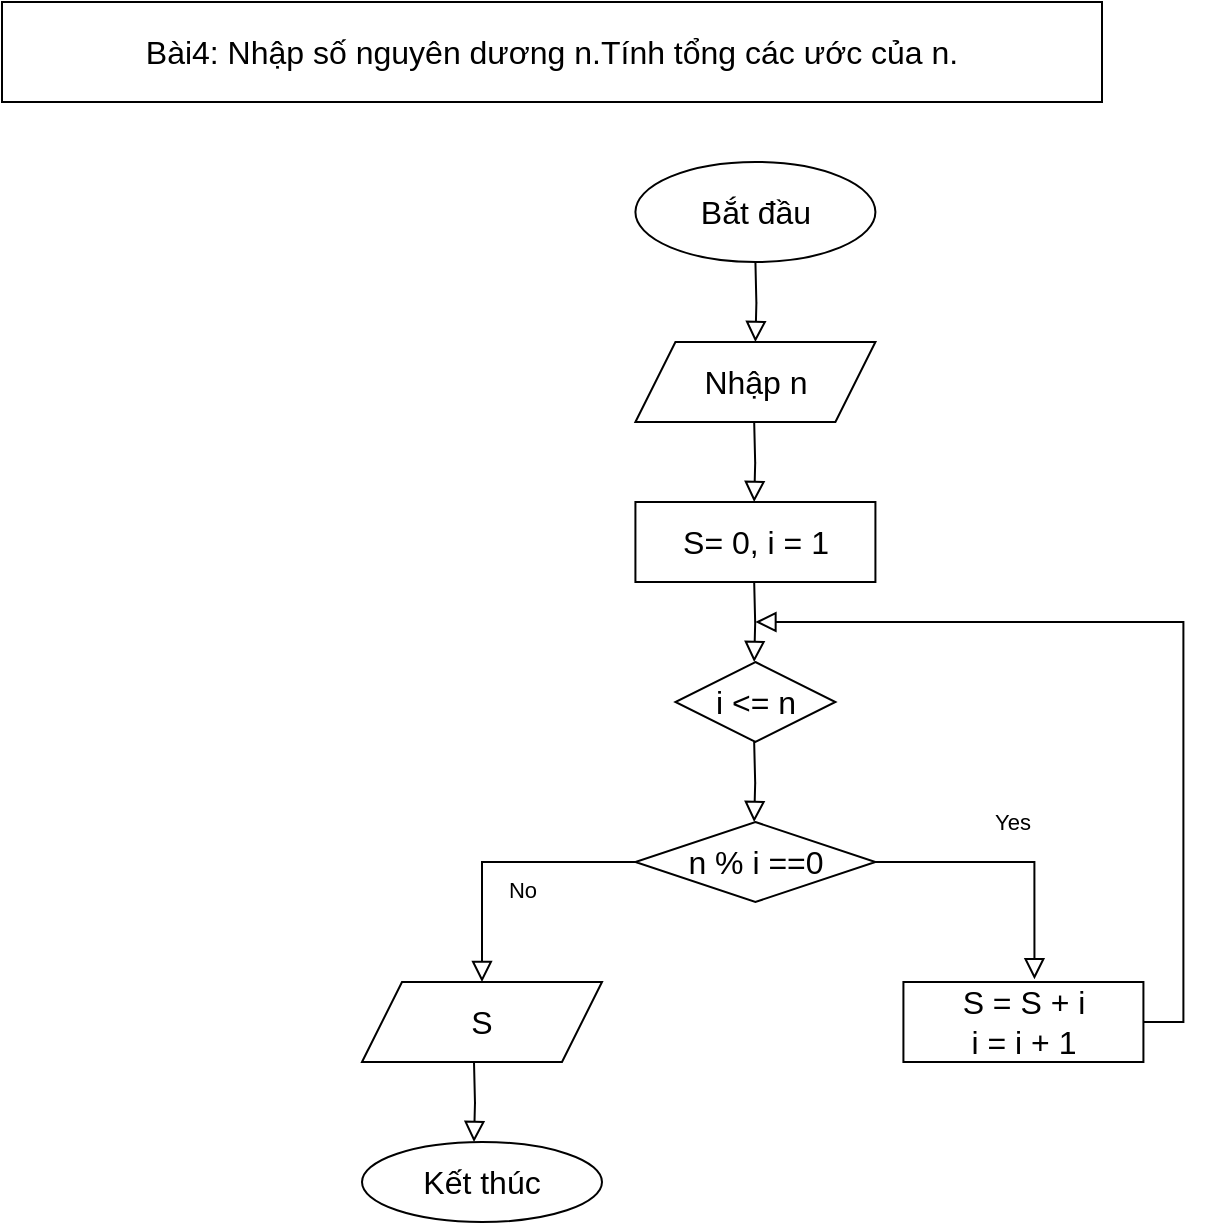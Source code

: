 <mxfile version="21.0.2" type="github">
  <diagram id="C5RBs43oDa-KdzZeNtuy" name="Page-1">
    <mxGraphModel dx="1477" dy="709" grid="1" gridSize="10" guides="1" tooltips="1" connect="1" arrows="1" fold="1" page="1" pageScale="1" pageWidth="827" pageHeight="1169" math="0" shadow="0">
      <root>
        <mxCell id="WIyWlLk6GJQsqaUBKTNV-0" />
        <mxCell id="WIyWlLk6GJQsqaUBKTNV-1" parent="WIyWlLk6GJQsqaUBKTNV-0" />
        <mxCell id="WIyWlLk6GJQsqaUBKTNV-2" value="" style="rounded=0;html=1;jettySize=auto;orthogonalLoop=1;fontSize=11;endArrow=block;endFill=0;endSize=8;strokeWidth=1;shadow=0;labelBackgroundColor=none;edgeStyle=orthogonalEdgeStyle;" parent="WIyWlLk6GJQsqaUBKTNV-1" edge="1">
          <mxGeometry relative="1" as="geometry">
            <mxPoint x="376.71" y="130" as="sourcePoint" />
            <mxPoint x="376.71" y="170" as="targetPoint" />
          </mxGeometry>
        </mxCell>
        <mxCell id="WIyWlLk6GJQsqaUBKTNV-4" value="Yes" style="rounded=0;html=1;jettySize=auto;orthogonalLoop=1;fontSize=11;endArrow=block;endFill=0;endSize=8;strokeWidth=1;shadow=0;labelBackgroundColor=none;edgeStyle=orthogonalEdgeStyle;entryX=0.546;entryY=-0.034;entryDx=0;entryDy=0;entryPerimeter=0;" parent="WIyWlLk6GJQsqaUBKTNV-1" target="I91ViXZcUyba7LbL-aHq-26" edge="1">
          <mxGeometry y="20" relative="1" as="geometry">
            <mxPoint as="offset" />
            <mxPoint x="435.46" y="430.0" as="sourcePoint" />
            <mxPoint x="516.71" y="480" as="targetPoint" />
            <Array as="points">
              <mxPoint x="516.71" y="430" />
            </Array>
          </mxGeometry>
        </mxCell>
        <mxCell id="WIyWlLk6GJQsqaUBKTNV-8" value="No" style="rounded=0;html=1;jettySize=auto;orthogonalLoop=1;fontSize=11;endArrow=block;endFill=0;endSize=8;strokeWidth=1;shadow=0;labelBackgroundColor=none;edgeStyle=orthogonalEdgeStyle;exitX=0;exitY=0.5;exitDx=0;exitDy=0;entryX=0.5;entryY=0;entryDx=0;entryDy=0;" parent="WIyWlLk6GJQsqaUBKTNV-1" source="I91ViXZcUyba7LbL-aHq-22" target="I91ViXZcUyba7LbL-aHq-28" edge="1">
          <mxGeometry x="0.333" y="20" relative="1" as="geometry">
            <mxPoint as="offset" />
            <mxPoint x="236.71" y="430" as="sourcePoint" />
            <mxPoint x="237" y="480" as="targetPoint" />
          </mxGeometry>
        </mxCell>
        <mxCell id="I91ViXZcUyba7LbL-aHq-0" value="Bắt đầu" style="ellipse;whiteSpace=wrap;html=1;fontSize=16;" vertex="1" parent="WIyWlLk6GJQsqaUBKTNV-1">
          <mxGeometry x="316.71" y="80" width="120" height="50" as="geometry" />
        </mxCell>
        <mxCell id="I91ViXZcUyba7LbL-aHq-1" value="Nhập n" style="shape=parallelogram;perimeter=parallelogramPerimeter;whiteSpace=wrap;html=1;fixedSize=1;fontSize=16;" vertex="1" parent="WIyWlLk6GJQsqaUBKTNV-1">
          <mxGeometry x="316.71" y="170" width="120" height="40" as="geometry" />
        </mxCell>
        <mxCell id="I91ViXZcUyba7LbL-aHq-17" value="" style="rounded=0;html=1;jettySize=auto;orthogonalLoop=1;fontSize=11;endArrow=block;endFill=0;endSize=8;strokeWidth=1;shadow=0;labelBackgroundColor=none;edgeStyle=orthogonalEdgeStyle;" edge="1" parent="WIyWlLk6GJQsqaUBKTNV-1">
          <mxGeometry relative="1" as="geometry">
            <mxPoint x="376.09" y="210" as="sourcePoint" />
            <mxPoint x="376.09" y="250" as="targetPoint" />
          </mxGeometry>
        </mxCell>
        <mxCell id="I91ViXZcUyba7LbL-aHq-19" value="S= 0, i = 1" style="rounded=0;whiteSpace=wrap;html=1;fontSize=16;" vertex="1" parent="WIyWlLk6GJQsqaUBKTNV-1">
          <mxGeometry x="316.71" y="250" width="120" height="40" as="geometry" />
        </mxCell>
        <mxCell id="I91ViXZcUyba7LbL-aHq-20" value="i &amp;lt;= n" style="rhombus;whiteSpace=wrap;html=1;fontSize=16;" vertex="1" parent="WIyWlLk6GJQsqaUBKTNV-1">
          <mxGeometry x="336.71" y="330" width="80" height="40" as="geometry" />
        </mxCell>
        <mxCell id="I91ViXZcUyba7LbL-aHq-21" value="" style="rounded=0;html=1;jettySize=auto;orthogonalLoop=1;fontSize=11;endArrow=block;endFill=0;endSize=8;strokeWidth=1;shadow=0;labelBackgroundColor=none;edgeStyle=orthogonalEdgeStyle;" edge="1" parent="WIyWlLk6GJQsqaUBKTNV-1">
          <mxGeometry relative="1" as="geometry">
            <mxPoint x="376.09" y="290" as="sourcePoint" />
            <mxPoint x="376.09" y="330" as="targetPoint" />
          </mxGeometry>
        </mxCell>
        <mxCell id="I91ViXZcUyba7LbL-aHq-22" value="n % i ==0" style="rhombus;whiteSpace=wrap;html=1;fontSize=16;" vertex="1" parent="WIyWlLk6GJQsqaUBKTNV-1">
          <mxGeometry x="316.71" y="410" width="120" height="40" as="geometry" />
        </mxCell>
        <mxCell id="I91ViXZcUyba7LbL-aHq-25" value="" style="rounded=0;html=1;jettySize=auto;orthogonalLoop=1;fontSize=11;endArrow=block;endFill=0;endSize=8;strokeWidth=1;shadow=0;labelBackgroundColor=none;edgeStyle=orthogonalEdgeStyle;" edge="1" parent="WIyWlLk6GJQsqaUBKTNV-1">
          <mxGeometry relative="1" as="geometry">
            <mxPoint x="376.08" y="370" as="sourcePoint" />
            <mxPoint x="376.08" y="410" as="targetPoint" />
          </mxGeometry>
        </mxCell>
        <mxCell id="I91ViXZcUyba7LbL-aHq-26" value="S = S + i&lt;br&gt;i = i + 1" style="rounded=0;whiteSpace=wrap;html=1;fontSize=16;" vertex="1" parent="WIyWlLk6GJQsqaUBKTNV-1">
          <mxGeometry x="450.71" y="490" width="120" height="40" as="geometry" />
        </mxCell>
        <mxCell id="I91ViXZcUyba7LbL-aHq-27" value="" style="rounded=0;html=1;jettySize=auto;orthogonalLoop=1;fontSize=11;endArrow=block;endFill=0;endSize=8;strokeWidth=1;shadow=0;labelBackgroundColor=none;edgeStyle=orthogonalEdgeStyle;exitX=1;exitY=0.5;exitDx=0;exitDy=0;" edge="1" parent="WIyWlLk6GJQsqaUBKTNV-1" source="I91ViXZcUyba7LbL-aHq-26">
          <mxGeometry relative="1" as="geometry">
            <mxPoint x="470.71" y="380" as="sourcePoint" />
            <mxPoint x="376.71" y="310" as="targetPoint" />
            <Array as="points">
              <mxPoint x="590.71" y="510" />
              <mxPoint x="590.71" y="310" />
            </Array>
          </mxGeometry>
        </mxCell>
        <mxCell id="I91ViXZcUyba7LbL-aHq-28" value="S" style="shape=parallelogram;perimeter=parallelogramPerimeter;whiteSpace=wrap;html=1;fixedSize=1;fontSize=16;" vertex="1" parent="WIyWlLk6GJQsqaUBKTNV-1">
          <mxGeometry x="180" y="490" width="120" height="40" as="geometry" />
        </mxCell>
        <mxCell id="I91ViXZcUyba7LbL-aHq-29" value="" style="rounded=0;html=1;jettySize=auto;orthogonalLoop=1;fontSize=11;endArrow=block;endFill=0;endSize=8;strokeWidth=1;shadow=0;labelBackgroundColor=none;edgeStyle=orthogonalEdgeStyle;" edge="1" parent="WIyWlLk6GJQsqaUBKTNV-1">
          <mxGeometry relative="1" as="geometry">
            <mxPoint x="236" y="530" as="sourcePoint" />
            <mxPoint x="236" y="570" as="targetPoint" />
          </mxGeometry>
        </mxCell>
        <mxCell id="I91ViXZcUyba7LbL-aHq-30" value="Kết thúc" style="ellipse;whiteSpace=wrap;html=1;fontSize=16;" vertex="1" parent="WIyWlLk6GJQsqaUBKTNV-1">
          <mxGeometry x="180" y="570" width="120" height="40" as="geometry" />
        </mxCell>
        <mxCell id="I91ViXZcUyba7LbL-aHq-32" value="Bài4: Nhập số nguyên dương n.Tính tổng các ước của n." style="rounded=0;whiteSpace=wrap;html=1;fontSize=16;" vertex="1" parent="WIyWlLk6GJQsqaUBKTNV-1">
          <mxGeometry width="550" height="50" as="geometry" />
        </mxCell>
      </root>
    </mxGraphModel>
  </diagram>
</mxfile>
